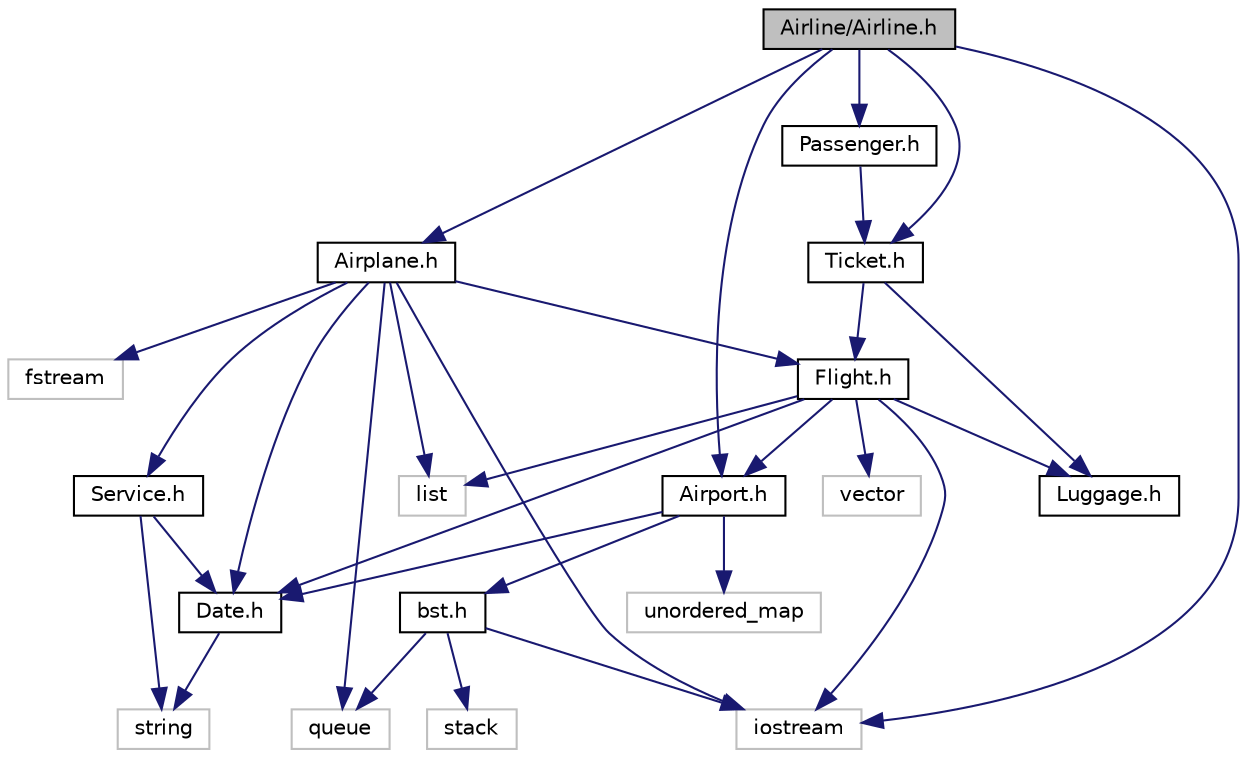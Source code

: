 digraph "Airline/Airline.h"
{
 // LATEX_PDF_SIZE
  bgcolor="transparent";
  edge [fontname="Helvetica",fontsize="10",labelfontname="Helvetica",labelfontsize="10"];
  node [fontname="Helvetica",fontsize="10",shape=record];
  Node1 [label="Airline/Airline.h",height=0.2,width=0.4,color="black", fillcolor="grey75", style="filled", fontcolor="black",tooltip=" "];
  Node1 -> Node2 [color="midnightblue",fontsize="10",style="solid"];
  Node2 [label="Airplane.h",height=0.2,width=0.4,color="black",URL="$Airplane_8h.html",tooltip=" "];
  Node2 -> Node3 [color="midnightblue",fontsize="10",style="solid"];
  Node3 [label="Flight.h",height=0.2,width=0.4,color="black",URL="$Flight_8h.html",tooltip=" "];
  Node3 -> Node4 [color="midnightblue",fontsize="10",style="solid"];
  Node4 [label="Luggage.h",height=0.2,width=0.4,color="black",URL="$Luggage_8h.html",tooltip=" "];
  Node3 -> Node5 [color="midnightblue",fontsize="10",style="solid"];
  Node5 [label="Date.h",height=0.2,width=0.4,color="black",URL="$Date_8h.html",tooltip=" "];
  Node5 -> Node6 [color="midnightblue",fontsize="10",style="solid"];
  Node6 [label="string",height=0.2,width=0.4,color="grey75",tooltip=" "];
  Node3 -> Node7 [color="midnightblue",fontsize="10",style="solid"];
  Node7 [label="Airport.h",height=0.2,width=0.4,color="black",URL="$Airport_8h.html",tooltip=" "];
  Node7 -> Node8 [color="midnightblue",fontsize="10",style="solid"];
  Node8 [label="bst.h",height=0.2,width=0.4,color="black",URL="$bst_8h.html",tooltip=" "];
  Node8 -> Node9 [color="midnightblue",fontsize="10",style="solid"];
  Node9 [label="iostream",height=0.2,width=0.4,color="grey75",tooltip=" "];
  Node8 -> Node10 [color="midnightblue",fontsize="10",style="solid"];
  Node10 [label="stack",height=0.2,width=0.4,color="grey75",tooltip=" "];
  Node8 -> Node11 [color="midnightblue",fontsize="10",style="solid"];
  Node11 [label="queue",height=0.2,width=0.4,color="grey75",tooltip=" "];
  Node7 -> Node5 [color="midnightblue",fontsize="10",style="solid"];
  Node7 -> Node12 [color="midnightblue",fontsize="10",style="solid"];
  Node12 [label="unordered_map",height=0.2,width=0.4,color="grey75",tooltip=" "];
  Node3 -> Node9 [color="midnightblue",fontsize="10",style="solid"];
  Node3 -> Node13 [color="midnightblue",fontsize="10",style="solid"];
  Node13 [label="vector",height=0.2,width=0.4,color="grey75",tooltip=" "];
  Node3 -> Node14 [color="midnightblue",fontsize="10",style="solid"];
  Node14 [label="list",height=0.2,width=0.4,color="grey75",tooltip=" "];
  Node2 -> Node15 [color="midnightblue",fontsize="10",style="solid"];
  Node15 [label="Service.h",height=0.2,width=0.4,color="black",URL="$Service_8h.html",tooltip=" "];
  Node15 -> Node6 [color="midnightblue",fontsize="10",style="solid"];
  Node15 -> Node5 [color="midnightblue",fontsize="10",style="solid"];
  Node2 -> Node5 [color="midnightblue",fontsize="10",style="solid"];
  Node2 -> Node9 [color="midnightblue",fontsize="10",style="solid"];
  Node2 -> Node16 [color="midnightblue",fontsize="10",style="solid"];
  Node16 [label="fstream",height=0.2,width=0.4,color="grey75",tooltip=" "];
  Node2 -> Node14 [color="midnightblue",fontsize="10",style="solid"];
  Node2 -> Node11 [color="midnightblue",fontsize="10",style="solid"];
  Node1 -> Node7 [color="midnightblue",fontsize="10",style="solid"];
  Node1 -> Node17 [color="midnightblue",fontsize="10",style="solid"];
  Node17 [label="Ticket.h",height=0.2,width=0.4,color="black",URL="$Ticket_8h.html",tooltip=" "];
  Node17 -> Node3 [color="midnightblue",fontsize="10",style="solid"];
  Node17 -> Node4 [color="midnightblue",fontsize="10",style="solid"];
  Node1 -> Node18 [color="midnightblue",fontsize="10",style="solid"];
  Node18 [label="Passenger.h",height=0.2,width=0.4,color="black",URL="$Passenger_8h.html",tooltip=" "];
  Node18 -> Node17 [color="midnightblue",fontsize="10",style="solid"];
  Node1 -> Node9 [color="midnightblue",fontsize="10",style="solid"];
}
